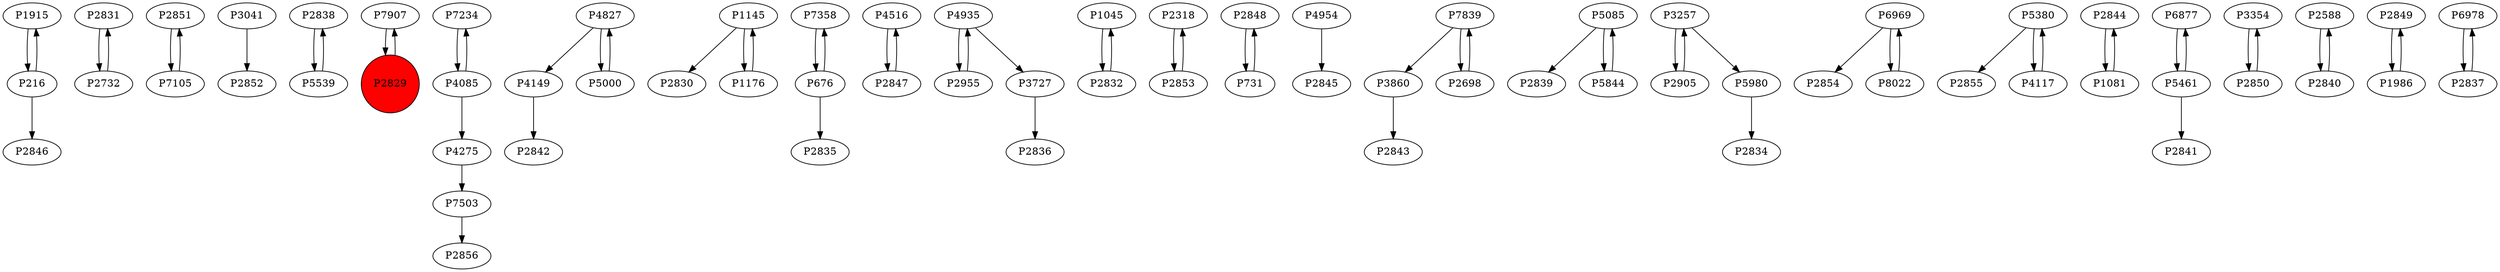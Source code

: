 digraph {
	P1915 -> P216
	P2831 -> P2732
	P2851 -> P7105
	P3041 -> P2852
	P2838 -> P5539
	P7907 -> P2829
	P7234 -> P4085
	P4149 -> P2842
	P1145 -> P2830
	P7358 -> P676
	P2732 -> P2831
	P4516 -> P2847
	P4935 -> P2955
	P1045 -> P2832
	P2318 -> P2853
	P216 -> P1915
	P2848 -> P731
	P4954 -> P2845
	P7839 -> P3860
	P3727 -> P2836
	P4085 -> P4275
	P5085 -> P2839
	P5844 -> P5085
	P2698 -> P7839
	P2955 -> P4935
	P5980 -> P2834
	P6969 -> P2854
	P5380 -> P2855
	P7105 -> P2851
	P4827 -> P4149
	P731 -> P2848
	P4827 -> P5000
	P2844 -> P1081
	P2905 -> P3257
	P2847 -> P4516
	P6877 -> P5461
	P676 -> P7358
	P2853 -> P2318
	P3257 -> P2905
	P5380 -> P4117
	P3354 -> P2850
	P2829 -> P7907
	P3860 -> P2843
	P4117 -> P5380
	P4935 -> P3727
	P2588 -> P2840
	P5461 -> P6877
	P2840 -> P2588
	P7503 -> P2856
	P5461 -> P2841
	P4275 -> P7503
	P3257 -> P5980
	P4085 -> P7234
	P7839 -> P2698
	P6969 -> P8022
	P5000 -> P4827
	P2849 -> P1986
	P6978 -> P2837
	P1145 -> P1176
	P5085 -> P5844
	P676 -> P2835
	P1176 -> P1145
	P1986 -> P2849
	P2837 -> P6978
	P1081 -> P2844
	P2832 -> P1045
	P2850 -> P3354
	P8022 -> P6969
	P5539 -> P2838
	P216 -> P2846
	P2829 [shape=circle]
	P2829 [style=filled]
	P2829 [fillcolor=red]
}